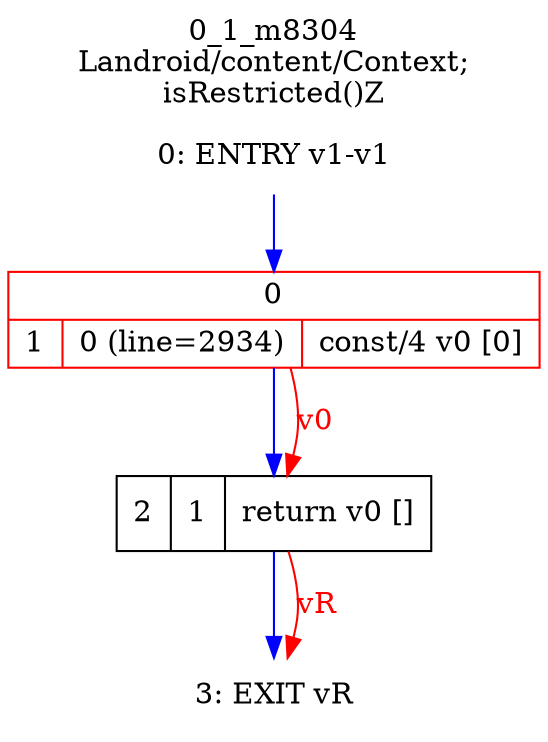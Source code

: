 digraph G {
rankdir=UD;
labelloc=t;
label="0_1_m8304\nLandroid/content/Context;
isRestricted()Z";
0[label="0: ENTRY v1-v1",shape=plaintext];
1[label="{0|{1|0 (line=2934)|const/4 v0 [0]\l}}",shape=record, color=red];
2[label="2|1|return v0 []\l",shape=record];
3[label="3: EXIT vR",shape=plaintext];
0->1 [color=blue, fontcolor=blue,weight=100, taillabel=""];
1->2 [color=blue, fontcolor=blue,weight=100, taillabel=""];
2->3 [color=blue, fontcolor=blue,weight=100, taillabel=""];
1->2 [color=red, fontcolor=red, label="v0"];
2->3 [color=red, fontcolor=red, label="vR"];
}
